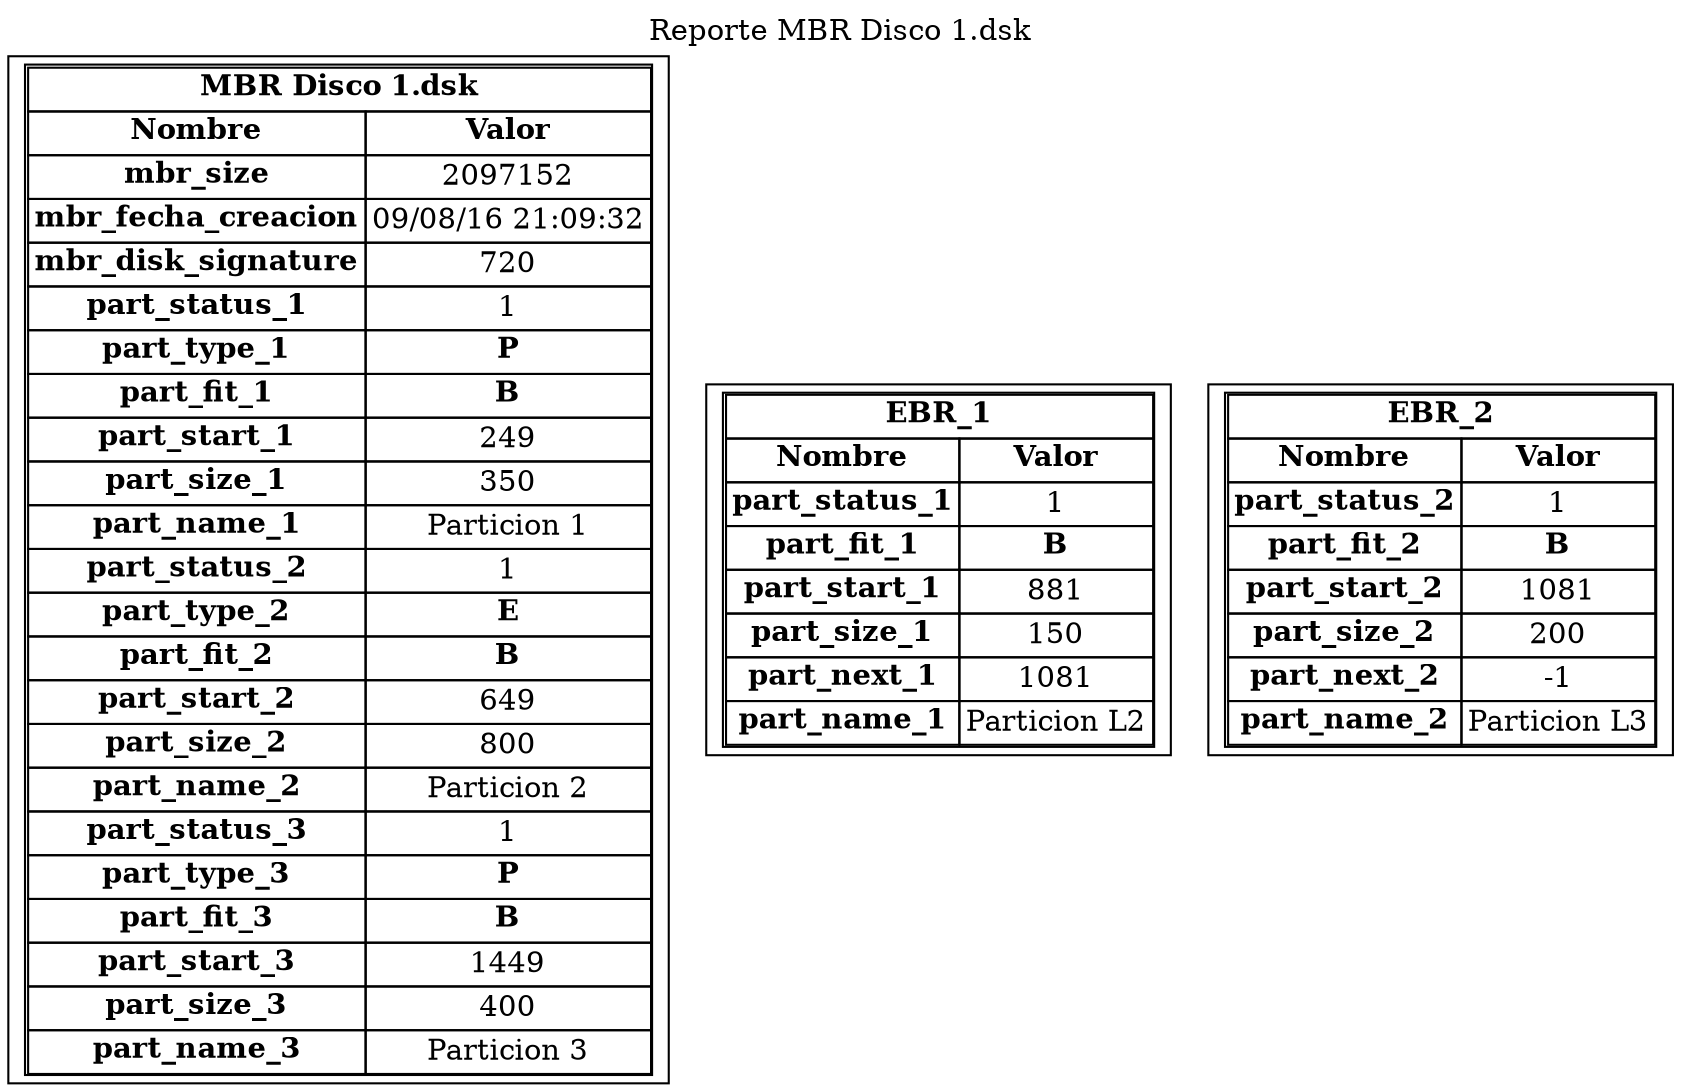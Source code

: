 digraph g{
node[shape = box];
label = "Reporte MBR Disco 1.dsk";
labelloc = "t";
"Record" [label = <<table border = "1" cellspacing = "0">
<tr><td colspan = "2"><b>MBR Disco 1.dsk</b></td></tr>
<tr><td><b>Nombre</b></td><td><b>Valor</b></td></tr>
<tr><td><b>mbr_size</b></td><td>2097152</td></tr>
<tr><td><b>mbr_fecha_creacion</b></td><td>09/08/16 21:09:32</td></tr>
<tr><td><b>mbr_disk_signature</b></td><td>720</td></tr>
<tr><td><b>part_status_1</b></td><td>1</td></tr>
<tr><td><b>part_type_1</b></td><td><b>P</b></td></tr>
<tr><td><b>part_fit_1</b></td><td><b>B</b></td></tr>
<tr><td><b>part_start_1</b></td><td>249</td></tr>
<tr><td><b>part_size_1</b></td><td>350</td></tr>
<tr><td><b>part_name_1</b></td><td>Particion 1</td></tr>
<tr><td><b>part_status_2</b></td><td>1</td></tr>
<tr><td><b>part_type_2</b></td><td><b>E</b></td></tr>
<tr><td><b>part_fit_2</b></td><td><b>B</b></td></tr>
<tr><td><b>part_start_2</b></td><td>649</td></tr>
<tr><td><b>part_size_2</b></td><td>800</td></tr>
<tr><td><b>part_name_2</b></td><td>Particion 2</td></tr>
<tr><td><b>part_status_3</b></td><td>1</td></tr>
<tr><td><b>part_type_3</b></td><td><b>P</b></td></tr>
<tr><td><b>part_fit_3</b></td><td><b>B</b></td></tr>
<tr><td><b>part_start_3</b></td><td>1449</td></tr>
<tr><td><b>part_size_3</b></td><td>400</td></tr>
<tr><td><b>part_name_3</b></td><td>Particion 3</td></tr>
</table>>];
"Record1" [label = <<table border = "1" cellspacing = "0">
<tr><td colspan = "2"><b>EBR_1</b></td></tr>
<tr><td><b>Nombre</b></td><td><b>Valor</b></td></tr>
<tr><td><b>part_status_1</b></td><td>1</td></tr>
<tr><td><b>part_fit_1</b></td><td><b>B</b></td></tr>
<tr><td><b>part_start_1</b></td><td>881</td></tr>
<tr><td><b>part_size_1</b></td><td>150</td></tr>
<tr><td><b>part_next_1</b></td><td>1081</td></tr>
<tr><td><b>part_name_1</b></td><td>Particion L2</td></tr>
</table>>];
"Record2" [label = <<table border = "1" cellspacing = "0">
<tr><td colspan = "2"><b>EBR_2</b></td></tr>
<tr><td><b>Nombre</b></td><td><b>Valor</b></td></tr>
<tr><td><b>part_status_2</b></td><td>1</td></tr>
<tr><td><b>part_fit_2</b></td><td><b>B</b></td></tr>
<tr><td><b>part_start_2</b></td><td>1081</td></tr>
<tr><td><b>part_size_2</b></td><td>200</td></tr>
<tr><td><b>part_next_2</b></td><td>-1</td></tr>
<tr><td><b>part_name_2</b></td><td>Particion L3</td></tr>
</table>>];
}